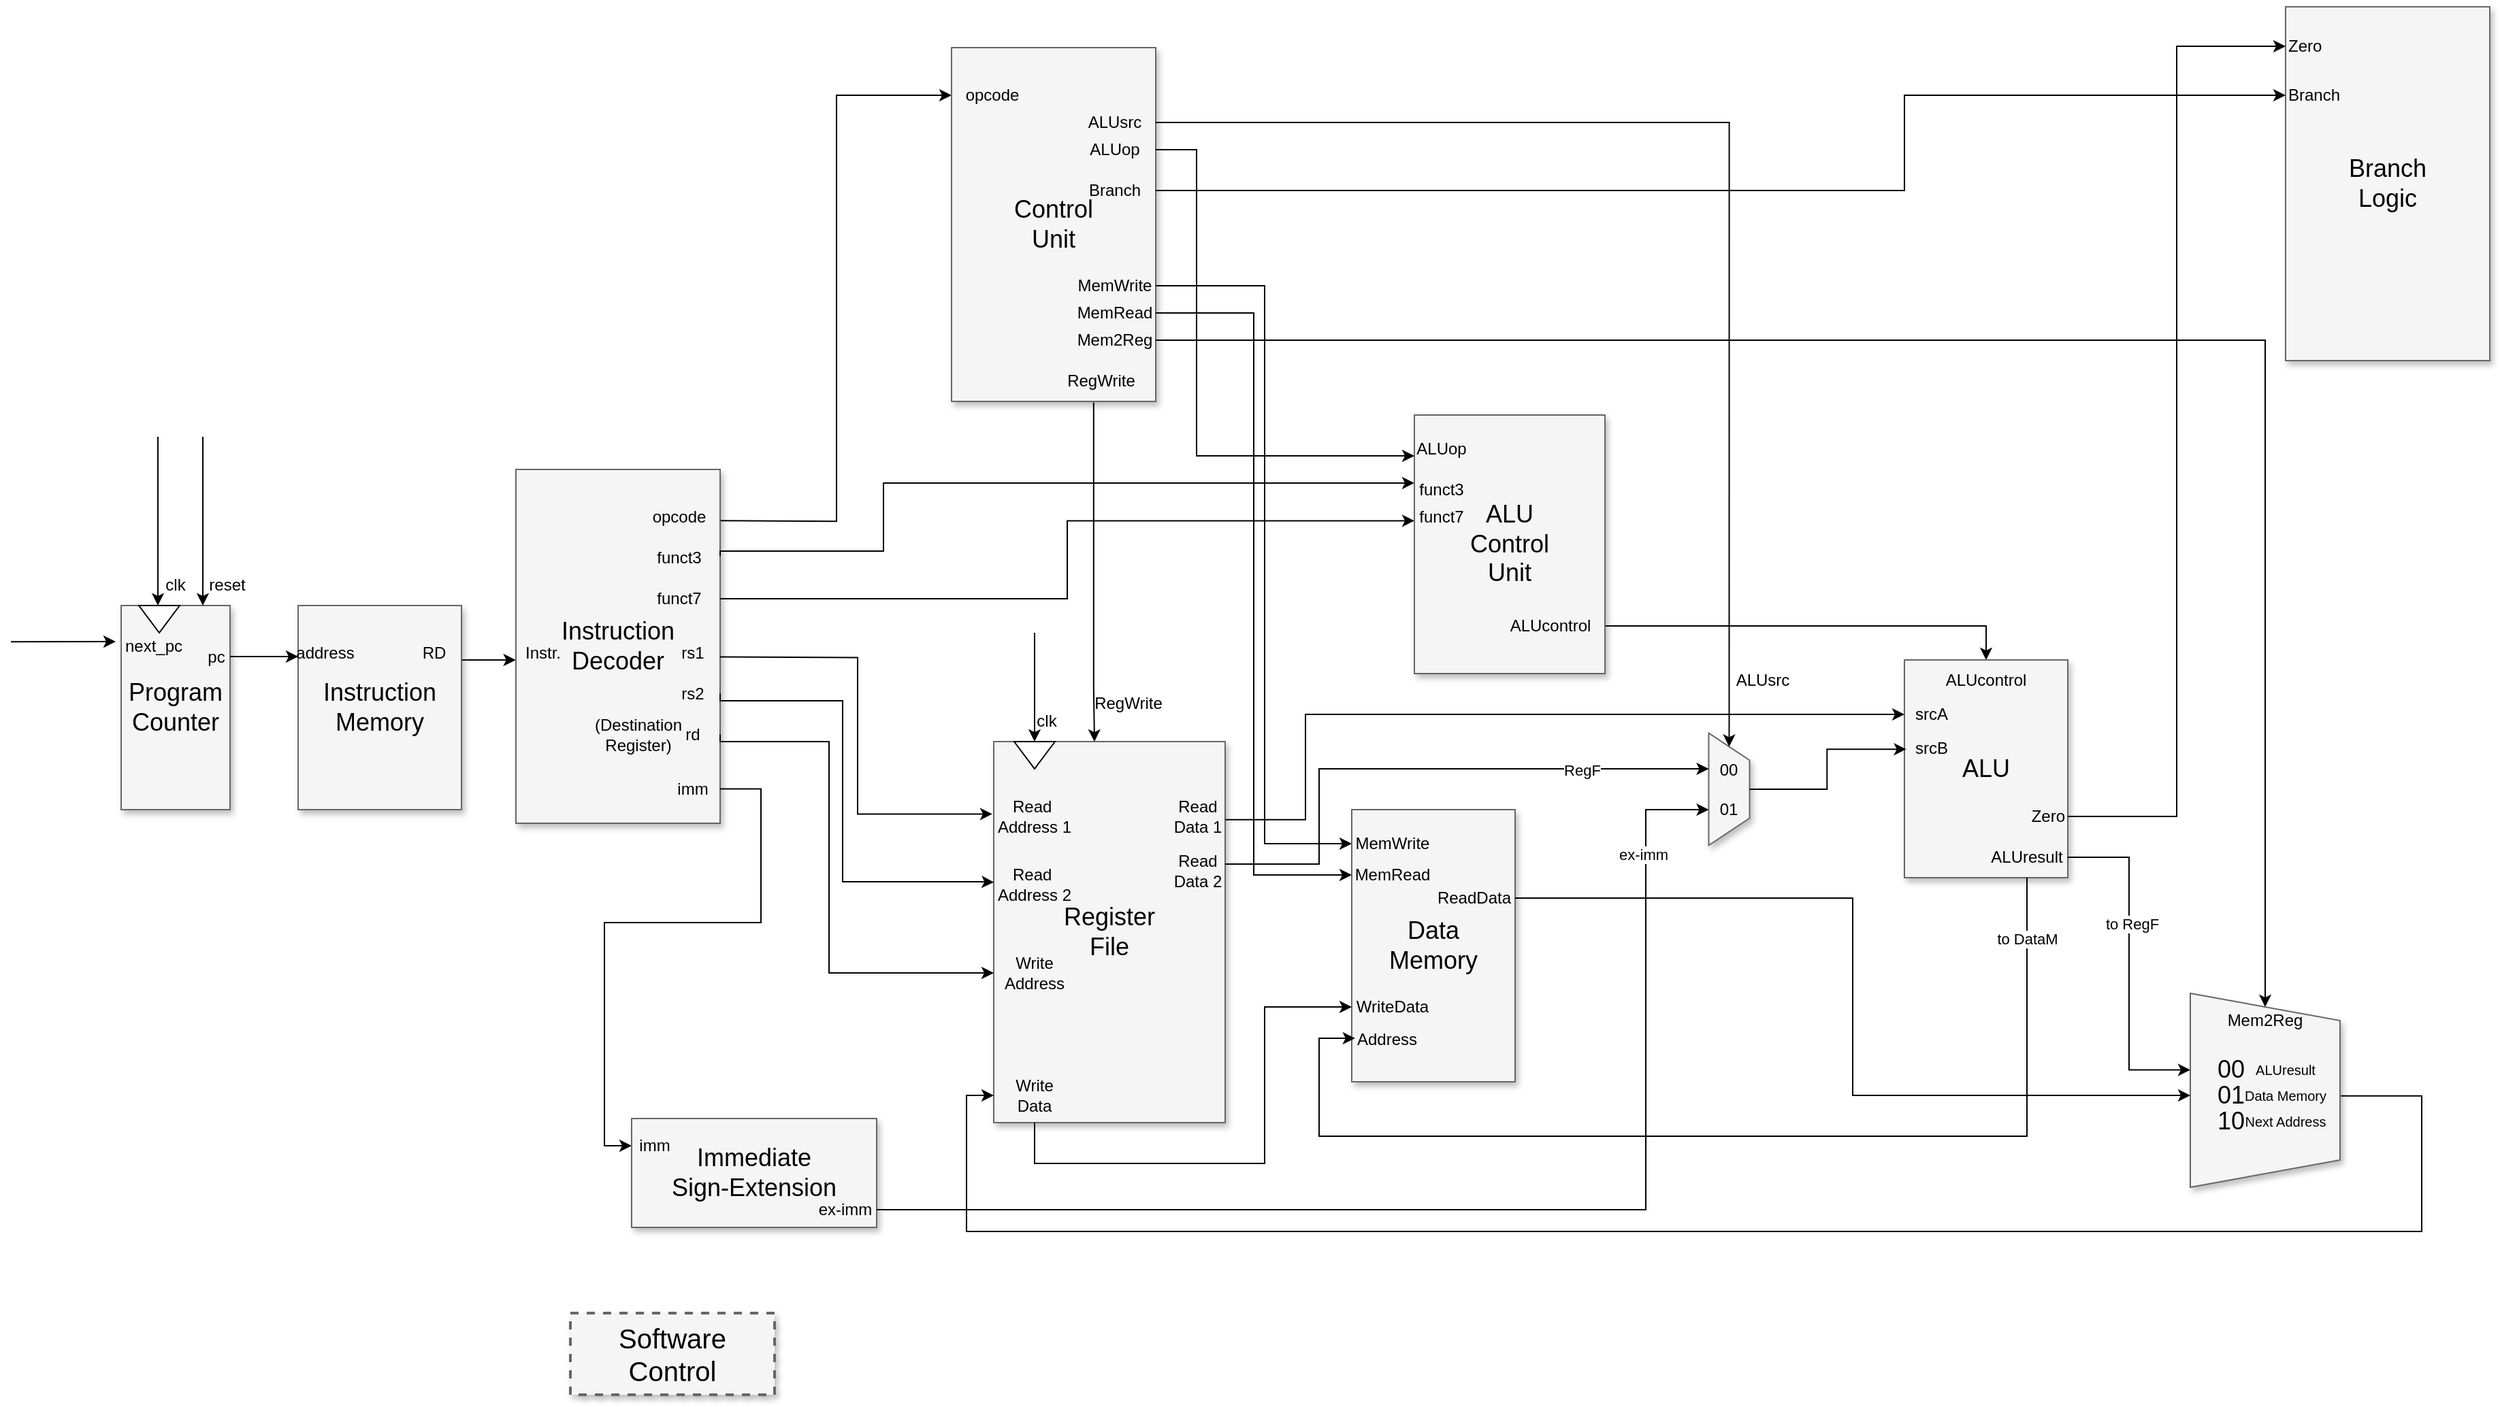 <mxfile version="25.0.3">
  <diagram name="Page-1" id="90a13364-a465-7bf4-72fc-28e22215d7a0">
    <mxGraphModel dx="2391" dy="6059" grid="1" gridSize="10" guides="1" tooltips="1" connect="1" arrows="1" fold="1" page="1" pageScale="1.5" pageWidth="4681" pageHeight="3300" background="none" math="0" shadow="0">
      <root>
        <mxCell id="0" style=";html=1;" />
        <mxCell id="1" style=";html=1;" parent="0" />
        <mxCell id="3a17f1ce550125da-1" value="Software Control" style="whiteSpace=wrap;html=1;shadow=1;fontSize=20;fillColor=#f5f5f5;strokeColor=#666666;strokeWidth=2;dashed=1;" parent="1" vertex="1">
          <mxGeometry x="900" y="930" width="150" height="60" as="geometry" />
        </mxCell>
        <mxCell id="F4LApp7SRapzV72RJLrX-4" style="edgeStyle=orthogonalEdgeStyle;rounded=0;orthogonalLoop=1;jettySize=auto;html=1;entryX=0.5;entryY=0;entryDx=0;entryDy=0;exitX=1;exitY=0.5;exitDx=0;exitDy=0;" parent="1" source="F4LApp7SRapzV72RJLrX-1" target="-hvyRLRQOOJ3VwnVLbOB-57" edge="1">
          <mxGeometry relative="1" as="geometry" />
        </mxCell>
        <mxCell id="F4LApp7SRapzV72RJLrX-8" value="" style="group" parent="1" vertex="1" connectable="0">
          <mxGeometry x="1211" y="510" width="180" height="280" as="geometry" />
        </mxCell>
        <mxCell id="3a17f1ce550125da-2" value="Register&lt;div&gt;File&lt;/div&gt;" style="whiteSpace=wrap;html=1;shadow=1;fontSize=18;fillColor=#f5f5f5;strokeColor=#666666;" parent="F4LApp7SRapzV72RJLrX-8" vertex="1">
          <mxGeometry width="170" height="280" as="geometry" />
        </mxCell>
        <mxCell id="JqTOLJbfiFGYhZ1s0W8t-2" value="" style="triangle;whiteSpace=wrap;html=1;rotation=90;" parent="F4LApp7SRapzV72RJLrX-8" vertex="1">
          <mxGeometry x="20" y="-5" width="20" height="30" as="geometry" />
        </mxCell>
        <mxCell id="JqTOLJbfiFGYhZ1s0W8t-5" value="Read&amp;nbsp;&lt;div&gt;Address 1&lt;/div&gt;" style="text;html=1;align=center;verticalAlign=middle;whiteSpace=wrap;rounded=0;" parent="F4LApp7SRapzV72RJLrX-8" vertex="1">
          <mxGeometry y="40" width="60" height="30" as="geometry" />
        </mxCell>
        <mxCell id="JqTOLJbfiFGYhZ1s0W8t-8" value="Read&amp;nbsp;&lt;div&gt;Address 2&lt;/div&gt;" style="text;html=1;align=center;verticalAlign=middle;whiteSpace=wrap;rounded=0;" parent="F4LApp7SRapzV72RJLrX-8" vertex="1">
          <mxGeometry y="90" width="60" height="30" as="geometry" />
        </mxCell>
        <mxCell id="JqTOLJbfiFGYhZ1s0W8t-10" value="Write&lt;div&gt;Address&lt;/div&gt;" style="text;html=1;align=center;verticalAlign=middle;whiteSpace=wrap;rounded=0;" parent="F4LApp7SRapzV72RJLrX-8" vertex="1">
          <mxGeometry y="150" width="60" height="40" as="geometry" />
        </mxCell>
        <mxCell id="JqTOLJbfiFGYhZ1s0W8t-13" value="Write&lt;div&gt;Data&lt;/div&gt;" style="text;html=1;align=center;verticalAlign=middle;whiteSpace=wrap;rounded=0;" parent="F4LApp7SRapzV72RJLrX-8" vertex="1">
          <mxGeometry y="240" width="60" height="40" as="geometry" />
        </mxCell>
        <mxCell id="JqTOLJbfiFGYhZ1s0W8t-16" value="Read&lt;br&gt;Data 1" style="text;html=1;align=center;verticalAlign=middle;whiteSpace=wrap;rounded=0;" parent="F4LApp7SRapzV72RJLrX-8" vertex="1">
          <mxGeometry x="120" y="40" width="60" height="30" as="geometry" />
        </mxCell>
        <mxCell id="JqTOLJbfiFGYhZ1s0W8t-17" value="Read&lt;br&gt;Data 2" style="text;html=1;align=center;verticalAlign=middle;whiteSpace=wrap;rounded=0;" parent="F4LApp7SRapzV72RJLrX-8" vertex="1">
          <mxGeometry x="120" y="80" width="60" height="30" as="geometry" />
        </mxCell>
        <mxCell id="JqTOLJbfiFGYhZ1s0W8t-6" style="edgeStyle=orthogonalEdgeStyle;rounded=0;orthogonalLoop=1;jettySize=auto;html=1;exitX=0.5;exitY=1;exitDx=0;exitDy=0;" parent="F4LApp7SRapzV72RJLrX-8" source="JqTOLJbfiFGYhZ1s0W8t-5" target="JqTOLJbfiFGYhZ1s0W8t-5" edge="1">
          <mxGeometry relative="1" as="geometry" />
        </mxCell>
        <mxCell id="F4LApp7SRapzV72RJLrX-10" value="" style="group" parent="1" vertex="1" connectable="0">
          <mxGeometry x="1211" y="426" width="60" height="84" as="geometry" />
        </mxCell>
        <mxCell id="JqTOLJbfiFGYhZ1s0W8t-1" value="" style="edgeStyle=elbowEdgeStyle;rounded=0;html=1;startArrow=none;startFill=0;jettySize=auto;orthogonalLoop=1;fontSize=18;elbow=vertical;entryX=0;entryY=0.5;entryDx=0;entryDy=0;" parent="F4LApp7SRapzV72RJLrX-10" target="JqTOLJbfiFGYhZ1s0W8t-2" edge="1">
          <mxGeometry relative="1" as="geometry">
            <Array as="points">
              <mxPoint x="29" y="30" />
            </Array>
            <mxPoint x="30" y="4" as="sourcePoint" />
            <mxPoint x="19" y="54" as="targetPoint" />
          </mxGeometry>
        </mxCell>
        <mxCell id="F4LApp7SRapzV72RJLrX-15" value="" style="group" parent="1" vertex="1" connectable="0">
          <mxGeometry x="1900" y="710" width="316.25" height="120" as="geometry" />
        </mxCell>
        <mxCell id="-hvyRLRQOOJ3VwnVLbOB-45" value="" style="group" parent="F4LApp7SRapzV72RJLrX-15" vertex="1" connectable="0">
          <mxGeometry x="190" width="126.25" height="120" as="geometry" />
        </mxCell>
        <mxCell id="F4LApp7SRapzV72RJLrX-11" value="" style="group" parent="-hvyRLRQOOJ3VwnVLbOB-45" vertex="1" connectable="0">
          <mxGeometry x="-3.553e-15" width="126.25" height="120" as="geometry" />
        </mxCell>
        <mxCell id="-hvyRLRQOOJ3VwnVLbOB-44" value="&lt;div&gt;&lt;br&gt;&lt;/div&gt;" style="text;html=1;align=center;verticalAlign=middle;whiteSpace=wrap;rounded=0;fontFamily=Helvetica;fontSize=18;fontColor=default;" parent="F4LApp7SRapzV72RJLrX-11" vertex="1">
          <mxGeometry x="3.553e-15" y="50" width="60" height="30" as="geometry" />
        </mxCell>
        <mxCell id="F4LApp7SRapzV72RJLrX-90" value="" style="group" parent="F4LApp7SRapzV72RJLrX-11" vertex="1" connectable="0">
          <mxGeometry width="126.25" height="120" as="geometry" />
        </mxCell>
        <mxCell id="-hvyRLRQOOJ3VwnVLbOB-43" value="" style="shape=trapezoid;perimeter=trapezoidPerimeter;whiteSpace=wrap;html=1;fixedSize=1;shadow=1;strokeColor=#666666;align=center;verticalAlign=middle;fontFamily=Helvetica;fontSize=18;fontColor=default;fillColor=#f5f5f5;rotation=90;" parent="F4LApp7SRapzV72RJLrX-90" vertex="1">
          <mxGeometry x="-16.25" y="1.25" width="142.5" height="110" as="geometry" />
        </mxCell>
        <mxCell id="F4LApp7SRapzV72RJLrX-87" value="&lt;span style=&quot;font-size: 18px;&quot;&gt;00&lt;/span&gt;" style="text;html=1;align=center;verticalAlign=middle;whiteSpace=wrap;rounded=0;" parent="F4LApp7SRapzV72RJLrX-90" vertex="1">
          <mxGeometry y="30" width="60" height="22.5" as="geometry" />
        </mxCell>
        <mxCell id="F4LApp7SRapzV72RJLrX-88" value="&lt;span style=&quot;font-size: 18px;&quot;&gt;01&lt;/span&gt;" style="text;html=1;align=center;verticalAlign=middle;whiteSpace=wrap;rounded=0;" parent="F4LApp7SRapzV72RJLrX-90" vertex="1">
          <mxGeometry y="48.75" width="60" height="22.5" as="geometry" />
        </mxCell>
        <mxCell id="F4LApp7SRapzV72RJLrX-89" value="&lt;span style=&quot;font-size: 18px;&quot;&gt;10&lt;/span&gt;" style="text;html=1;align=center;verticalAlign=middle;whiteSpace=wrap;rounded=0;" parent="F4LApp7SRapzV72RJLrX-90" vertex="1">
          <mxGeometry y="67.5" width="60" height="22.5" as="geometry" />
        </mxCell>
        <mxCell id="F4LApp7SRapzV72RJLrX-91" value="&lt;font style=&quot;font-size: 10px;&quot;&gt;ALUresult&lt;/font&gt;" style="text;html=1;align=center;verticalAlign=middle;whiteSpace=wrap;rounded=0;" parent="F4LApp7SRapzV72RJLrX-90" vertex="1">
          <mxGeometry x="40" y="30" width="60" height="22.5" as="geometry" />
        </mxCell>
        <mxCell id="F4LApp7SRapzV72RJLrX-92" value="&lt;font style=&quot;font-size: 10px;&quot;&gt;Data Memory&lt;/font&gt;" style="text;html=1;align=center;verticalAlign=middle;whiteSpace=wrap;rounded=0;" parent="F4LApp7SRapzV72RJLrX-90" vertex="1">
          <mxGeometry x="35" y="48.75" width="70" height="22.5" as="geometry" />
        </mxCell>
        <mxCell id="F4LApp7SRapzV72RJLrX-93" value="&lt;font style=&quot;font-size: 10px;&quot;&gt;Next Address&lt;/font&gt;" style="text;html=1;align=center;verticalAlign=middle;whiteSpace=wrap;rounded=0;" parent="F4LApp7SRapzV72RJLrX-90" vertex="1">
          <mxGeometry x="35" y="67.5" width="70" height="22.5" as="geometry" />
        </mxCell>
        <mxCell id="laC3dYbV331lfGwgBf-x-39" value="Mem2Reg" style="text;html=1;align=center;verticalAlign=middle;whiteSpace=wrap;rounded=0;" vertex="1" parent="F4LApp7SRapzV72RJLrX-90">
          <mxGeometry x="25" y="-10" width="60" height="30" as="geometry" />
        </mxCell>
        <mxCell id="F4LApp7SRapzV72RJLrX-17" value="" style="group" parent="1" vertex="1" connectable="0">
          <mxGeometry x="850" y="310" width="280" height="370" as="geometry" />
        </mxCell>
        <mxCell id="-hvyRLRQOOJ3VwnVLbOB-4" style="edgeStyle=orthogonalEdgeStyle;rounded=0;orthogonalLoop=1;jettySize=auto;html=1;entryX=0;entryY=0.5;entryDx=0;entryDy=0;" parent="F4LApp7SRapzV72RJLrX-17" target="-hvyRLRQOOJ3VwnVLbOB-49" edge="1">
          <mxGeometry relative="1" as="geometry">
            <mxPoint x="210" y="37.62" as="targetPoint" />
            <mxPoint x="160" y="37.62" as="sourcePoint" />
          </mxGeometry>
        </mxCell>
        <mxCell id="-hvyRLRQOOJ3VwnVLbOB-1" value="Instruction&lt;div&gt;Decoder&lt;/div&gt;" style="whiteSpace=wrap;html=1;shadow=1;fontSize=18;fillColor=#f5f5f5;strokeColor=#666666;" parent="F4LApp7SRapzV72RJLrX-17" vertex="1">
          <mxGeometry x="10" width="150" height="260" as="geometry" />
        </mxCell>
        <mxCell id="-hvyRLRQOOJ3VwnVLbOB-2" value="Instr." style="text;html=1;align=center;verticalAlign=middle;whiteSpace=wrap;rounded=0;" parent="F4LApp7SRapzV72RJLrX-17" vertex="1">
          <mxGeometry y="120" width="60" height="30" as="geometry" />
        </mxCell>
        <mxCell id="-hvyRLRQOOJ3VwnVLbOB-6" value="opcode" style="text;html=1;align=center;verticalAlign=middle;whiteSpace=wrap;rounded=0;" parent="F4LApp7SRapzV72RJLrX-17" vertex="1">
          <mxGeometry x="100" y="20" width="60" height="30" as="geometry" />
        </mxCell>
        <mxCell id="-hvyRLRQOOJ3VwnVLbOB-7" value="rs1" style="text;html=1;align=center;verticalAlign=middle;whiteSpace=wrap;rounded=0;" parent="F4LApp7SRapzV72RJLrX-17" vertex="1">
          <mxGeometry x="110" y="120" width="60" height="30" as="geometry" />
        </mxCell>
        <mxCell id="-hvyRLRQOOJ3VwnVLbOB-8" value="rs2" style="text;html=1;align=center;verticalAlign=middle;whiteSpace=wrap;rounded=0;" parent="F4LApp7SRapzV72RJLrX-17" vertex="1">
          <mxGeometry x="110" y="150" width="60" height="30" as="geometry" />
        </mxCell>
        <mxCell id="-hvyRLRQOOJ3VwnVLbOB-9" value="rd" style="text;html=1;align=center;verticalAlign=middle;whiteSpace=wrap;rounded=0;" parent="F4LApp7SRapzV72RJLrX-17" vertex="1">
          <mxGeometry x="110" y="180" width="60" height="30" as="geometry" />
        </mxCell>
        <mxCell id="-hvyRLRQOOJ3VwnVLbOB-10" value="imm" style="text;html=1;align=center;verticalAlign=middle;whiteSpace=wrap;rounded=0;" parent="F4LApp7SRapzV72RJLrX-17" vertex="1">
          <mxGeometry x="110" y="220" width="60" height="30" as="geometry" />
        </mxCell>
        <mxCell id="-hvyRLRQOOJ3VwnVLbOB-11" value="funct3" style="text;html=1;align=center;verticalAlign=middle;whiteSpace=wrap;rounded=0;" parent="F4LApp7SRapzV72RJLrX-17" vertex="1">
          <mxGeometry x="100" y="50" width="60" height="30" as="geometry" />
        </mxCell>
        <mxCell id="-hvyRLRQOOJ3VwnVLbOB-12" value="funct7" style="text;html=1;align=center;verticalAlign=middle;whiteSpace=wrap;rounded=0;" parent="F4LApp7SRapzV72RJLrX-17" vertex="1">
          <mxGeometry x="100" y="80" width="60" height="30" as="geometry" />
        </mxCell>
        <mxCell id="-hvyRLRQOOJ3VwnVLbOB-13" style="edgeStyle=orthogonalEdgeStyle;rounded=0;orthogonalLoop=1;jettySize=auto;html=1;entryX=0.167;entryY=0.333;entryDx=0;entryDy=0;entryPerimeter=0;" parent="F4LApp7SRapzV72RJLrX-17" target="-hvyRLRQOOJ3VwnVLbOB-64" edge="1">
          <mxGeometry relative="1" as="geometry">
            <mxPoint x="210" y="63.62" as="targetPoint" />
            <mxPoint x="160" y="63.62" as="sourcePoint" />
            <Array as="points">
              <mxPoint x="280" y="60" />
              <mxPoint x="280" y="10" />
            </Array>
          </mxGeometry>
        </mxCell>
        <mxCell id="-hvyRLRQOOJ3VwnVLbOB-17" style="edgeStyle=orthogonalEdgeStyle;rounded=0;orthogonalLoop=1;jettySize=auto;html=1;entryX=-0.006;entryY=0.19;entryDx=0;entryDy=0;entryPerimeter=0;" parent="F4LApp7SRapzV72RJLrX-17" target="3a17f1ce550125da-2" edge="1">
          <mxGeometry relative="1" as="geometry">
            <mxPoint x="210.0" y="137.81" as="targetPoint" />
            <mxPoint x="160" y="137.81" as="sourcePoint" />
          </mxGeometry>
        </mxCell>
        <mxCell id="-hvyRLRQOOJ3VwnVLbOB-18" style="edgeStyle=orthogonalEdgeStyle;rounded=0;orthogonalLoop=1;jettySize=auto;html=1;entryX=0.001;entryY=0.369;entryDx=0;entryDy=0;entryPerimeter=0;" parent="F4LApp7SRapzV72RJLrX-17" target="3a17f1ce550125da-2" edge="1">
          <mxGeometry relative="1" as="geometry">
            <mxPoint x="310" y="290" as="targetPoint" />
            <mxPoint x="160" y="164.81" as="sourcePoint" />
            <Array as="points">
              <mxPoint x="160" y="170" />
              <mxPoint x="250" y="170" />
              <mxPoint x="250" y="303" />
              <mxPoint x="350" y="303" />
            </Array>
          </mxGeometry>
        </mxCell>
        <mxCell id="-hvyRLRQOOJ3VwnVLbOB-19" style="edgeStyle=orthogonalEdgeStyle;rounded=0;orthogonalLoop=1;jettySize=auto;html=1;entryX=0;entryY=0.5;entryDx=0;entryDy=0;" parent="F4LApp7SRapzV72RJLrX-17" target="JqTOLJbfiFGYhZ1s0W8t-10" edge="1">
          <mxGeometry relative="1" as="geometry">
            <mxPoint x="210.0" y="194.81" as="targetPoint" />
            <mxPoint x="160" y="194.81" as="sourcePoint" />
            <Array as="points">
              <mxPoint x="160" y="200" />
              <mxPoint x="240" y="200" />
              <mxPoint x="240" y="370" />
            </Array>
          </mxGeometry>
        </mxCell>
        <mxCell id="-hvyRLRQOOJ3VwnVLbOB-20" style="edgeStyle=orthogonalEdgeStyle;rounded=0;orthogonalLoop=1;jettySize=auto;html=1;entryX=0;entryY=0.25;entryDx=0;entryDy=0;" parent="F4LApp7SRapzV72RJLrX-17" edge="1" target="laC3dYbV331lfGwgBf-x-15">
          <mxGeometry relative="1" as="geometry">
            <mxPoint x="210.0" y="234.81" as="targetPoint" />
            <mxPoint x="160" y="234.81" as="sourcePoint" />
            <Array as="points">
              <mxPoint x="190" y="235" />
              <mxPoint x="190" y="333" />
              <mxPoint x="75" y="333" />
              <mxPoint x="75" y="497" />
            </Array>
          </mxGeometry>
        </mxCell>
        <mxCell id="-hvyRLRQOOJ3VwnVLbOB-21" value="(Destination&lt;div&gt;Register)&lt;/div&gt;" style="text;html=1;align=center;verticalAlign=middle;whiteSpace=wrap;rounded=0;" parent="F4LApp7SRapzV72RJLrX-17" vertex="1">
          <mxGeometry x="70" y="180" width="60" height="30" as="geometry" />
        </mxCell>
        <mxCell id="3a17f1ce550125da-20" style="edgeStyle=elbowEdgeStyle;rounded=0;html=1;startArrow=none;startFill=0;jettySize=auto;orthogonalLoop=1;fontSize=18;elbow=vertical;entryX=-0.001;entryY=0.538;entryDx=0;entryDy=0;entryPerimeter=0;" parent="1" source="0RyyWnerKbfPe0gcl8zv-1" target="-hvyRLRQOOJ3VwnVLbOB-1" edge="1">
          <mxGeometry relative="1" as="geometry">
            <Array as="points">
              <mxPoint x="860" y="450" />
              <mxPoint x="970" y="480" />
            </Array>
            <mxPoint x="864" y="446" as="targetPoint" />
          </mxGeometry>
        </mxCell>
        <mxCell id="F4LApp7SRapzV72RJLrX-21" value="" style="group" parent="1" vertex="1" connectable="0">
          <mxGeometry x="489" y="286" width="189" height="274" as="geometry" />
        </mxCell>
        <mxCell id="3a17f1ce550125da-8" value="Program&lt;div&gt;Counter&lt;/div&gt;" style="whiteSpace=wrap;html=1;shadow=1;fontSize=18;fillColor=#f5f5f5;strokeColor=#666666;" parent="F4LApp7SRapzV72RJLrX-21" vertex="1">
          <mxGeometry x="81" y="124" width="80" height="150" as="geometry" />
        </mxCell>
        <mxCell id="0RyyWnerKbfPe0gcl8zv-6" value="" style="edgeStyle=elbowEdgeStyle;rounded=0;html=1;startArrow=none;startFill=0;jettySize=auto;orthogonalLoop=1;fontSize=18;elbow=vertical;" parent="F4LApp7SRapzV72RJLrX-21" edge="1">
          <mxGeometry relative="1" as="geometry">
            <Array as="points" />
            <mxPoint y="150.67" as="sourcePoint" />
            <mxPoint x="77" y="150.67" as="targetPoint" />
          </mxGeometry>
        </mxCell>
        <mxCell id="0RyyWnerKbfPe0gcl8zv-7" value="next_pc" style="text;html=1;align=center;verticalAlign=middle;whiteSpace=wrap;rounded=0;" parent="F4LApp7SRapzV72RJLrX-21" vertex="1">
          <mxGeometry x="75" y="139" width="60" height="30" as="geometry" />
        </mxCell>
        <mxCell id="0RyyWnerKbfPe0gcl8zv-8" value="pc" style="text;html=1;align=center;verticalAlign=middle;whiteSpace=wrap;rounded=0;" parent="F4LApp7SRapzV72RJLrX-21" vertex="1">
          <mxGeometry x="121" y="147" width="60" height="30" as="geometry" />
        </mxCell>
        <mxCell id="0RyyWnerKbfPe0gcl8zv-11" value="" style="triangle;whiteSpace=wrap;html=1;rotation=90;" parent="F4LApp7SRapzV72RJLrX-21" vertex="1">
          <mxGeometry x="99" y="119" width="20" height="30" as="geometry" />
        </mxCell>
        <mxCell id="F4LApp7SRapzV72RJLrX-19" value="" style="group" parent="F4LApp7SRapzV72RJLrX-21" vertex="1" connectable="0">
          <mxGeometry x="91" width="60" height="124" as="geometry" />
        </mxCell>
        <mxCell id="0RyyWnerKbfPe0gcl8zv-10" value="" style="edgeStyle=elbowEdgeStyle;rounded=0;html=1;startArrow=none;startFill=0;jettySize=auto;orthogonalLoop=1;fontSize=18;elbow=vertical;entryX=0.25;entryY=0;entryDx=0;entryDy=0;" parent="F4LApp7SRapzV72RJLrX-19" edge="1">
          <mxGeometry relative="1" as="geometry">
            <Array as="points">
              <mxPoint x="30" y="104" />
            </Array>
            <mxPoint x="17" as="sourcePoint" />
            <mxPoint x="17" y="124" as="targetPoint" />
          </mxGeometry>
        </mxCell>
        <mxCell id="0RyyWnerKbfPe0gcl8zv-12" value="clk" style="text;html=1;align=center;verticalAlign=middle;whiteSpace=wrap;rounded=0;" parent="F4LApp7SRapzV72RJLrX-19" vertex="1">
          <mxGeometry y="94" width="60" height="30" as="geometry" />
        </mxCell>
        <mxCell id="F4LApp7SRapzV72RJLrX-20" value="" style="group" parent="F4LApp7SRapzV72RJLrX-21" vertex="1" connectable="0">
          <mxGeometry x="129" width="60" height="124" as="geometry" />
        </mxCell>
        <mxCell id="0RyyWnerKbfPe0gcl8zv-13" value="" style="edgeStyle=elbowEdgeStyle;rounded=0;html=1;startArrow=none;startFill=0;jettySize=auto;orthogonalLoop=1;fontSize=18;elbow=vertical;entryX=0.75;entryY=0;entryDx=0;entryDy=0;" parent="F4LApp7SRapzV72RJLrX-20" target="3a17f1ce550125da-8" edge="1">
          <mxGeometry relative="1" as="geometry">
            <Array as="points" />
            <mxPoint x="12" as="sourcePoint" />
            <mxPoint x="67" y="70" as="targetPoint" />
          </mxGeometry>
        </mxCell>
        <mxCell id="0RyyWnerKbfPe0gcl8zv-14" value="reset" style="text;html=1;align=center;verticalAlign=middle;whiteSpace=wrap;rounded=0;" parent="F4LApp7SRapzV72RJLrX-20" vertex="1">
          <mxGeometry y="94" width="60" height="30" as="geometry" />
        </mxCell>
        <mxCell id="F4LApp7SRapzV72RJLrX-22" value="" style="group" parent="1" vertex="1" connectable="0">
          <mxGeometry x="690" y="410" width="140" height="150" as="geometry" />
        </mxCell>
        <mxCell id="0RyyWnerKbfPe0gcl8zv-1" value="Instruction&lt;div&gt;Memory&lt;/div&gt;" style="whiteSpace=wrap;html=1;shadow=1;fontSize=18;fillColor=#f5f5f5;strokeColor=#666666;" parent="F4LApp7SRapzV72RJLrX-22" vertex="1">
          <mxGeometry x="10" width="120" height="150" as="geometry" />
        </mxCell>
        <mxCell id="0RyyWnerKbfPe0gcl8zv-3" value="address" style="text;html=1;align=center;verticalAlign=middle;whiteSpace=wrap;rounded=0;" parent="F4LApp7SRapzV72RJLrX-22" vertex="1">
          <mxGeometry y="20" width="60" height="30" as="geometry" />
        </mxCell>
        <mxCell id="0RyyWnerKbfPe0gcl8zv-4" value="RD" style="text;html=1;align=center;verticalAlign=middle;whiteSpace=wrap;rounded=0;" parent="F4LApp7SRapzV72RJLrX-22" vertex="1">
          <mxGeometry x="80" y="20" width="60" height="30" as="geometry" />
        </mxCell>
        <mxCell id="0RyyWnerKbfPe0gcl8zv-2" value="" style="edgeStyle=elbowEdgeStyle;rounded=0;html=1;startArrow=none;startFill=0;jettySize=auto;orthogonalLoop=1;fontSize=18;elbow=vertical;exitX=1;exitY=0.25;exitDx=0;exitDy=0;entryX=0;entryY=0.25;entryDx=0;entryDy=0;" parent="1" source="3a17f1ce550125da-8" target="0RyyWnerKbfPe0gcl8zv-1" edge="1">
          <mxGeometry relative="1" as="geometry">
            <Array as="points" />
            <mxPoint x="616" y="445.0" as="sourcePoint" />
            <mxPoint x="693" y="445.0" as="targetPoint" />
          </mxGeometry>
        </mxCell>
        <mxCell id="F4LApp7SRapzV72RJLrX-28" value="" style="group" parent="1" vertex="1" connectable="0">
          <mxGeometry x="1180" width="180" height="510" as="geometry" />
        </mxCell>
        <mxCell id="-hvyRLRQOOJ3VwnVLbOB-47" value="Control&lt;div&gt;Unit&lt;/div&gt;" style="whiteSpace=wrap;html=1;shadow=1;fontSize=18;fillColor=#f5f5f5;strokeColor=#666666;" parent="F4LApp7SRapzV72RJLrX-28" vertex="1">
          <mxGeometry width="150" height="260" as="geometry" />
        </mxCell>
        <mxCell id="-hvyRLRQOOJ3VwnVLbOB-48" value="RegWrite" style="text;html=1;align=center;verticalAlign=middle;whiteSpace=wrap;rounded=0;" parent="F4LApp7SRapzV72RJLrX-28" vertex="1">
          <mxGeometry x="80" y="230" width="60" height="30" as="geometry" />
        </mxCell>
        <mxCell id="-hvyRLRQOOJ3VwnVLbOB-49" value="opcode" style="text;html=1;align=center;verticalAlign=middle;whiteSpace=wrap;rounded=0;" parent="F4LApp7SRapzV72RJLrX-28" vertex="1">
          <mxGeometry y="20" width="60" height="30" as="geometry" />
        </mxCell>
        <mxCell id="-hvyRLRQOOJ3VwnVLbOB-59" value="ALUop" style="text;html=1;align=center;verticalAlign=middle;whiteSpace=wrap;rounded=0;" parent="F4LApp7SRapzV72RJLrX-28" vertex="1">
          <mxGeometry x="90" y="60" width="60" height="30" as="geometry" />
        </mxCell>
        <mxCell id="F4LApp7SRapzV72RJLrX-9" value="" style="group" parent="F4LApp7SRapzV72RJLrX-28" vertex="1" connectable="0">
          <mxGeometry x="100" y="466.5" width="60" height="43.5" as="geometry" />
        </mxCell>
        <mxCell id="F4LApp7SRapzV72RJLrX-7" value="" style="group" parent="F4LApp7SRapzV72RJLrX-9" vertex="1" connectable="0">
          <mxGeometry width="60" height="37" as="geometry" />
        </mxCell>
        <mxCell id="JqTOLJbfiFGYhZ1s0W8t-15" value="RegWrite" style="text;html=1;align=center;verticalAlign=middle;whiteSpace=wrap;rounded=0;" parent="F4LApp7SRapzV72RJLrX-7" vertex="1">
          <mxGeometry width="60" height="30" as="geometry" />
        </mxCell>
        <mxCell id="JqTOLJbfiFGYhZ1s0W8t-14" value="" style="edgeStyle=elbowEdgeStyle;rounded=0;html=1;startArrow=none;startFill=0;jettySize=auto;orthogonalLoop=1;fontSize=18;elbow=vertical;exitX=0.696;exitY=1.003;exitDx=0;exitDy=0;exitPerimeter=0;" parent="F4LApp7SRapzV72RJLrX-9" source="-hvyRLRQOOJ3VwnVLbOB-47" edge="1">
          <mxGeometry relative="1" as="geometry">
            <Array as="points">
              <mxPoint x="10" y="3.5" />
            </Array>
            <mxPoint x="1" y="-96.5" as="sourcePoint" />
            <mxPoint x="5" y="43.5" as="targetPoint" />
          </mxGeometry>
        </mxCell>
        <mxCell id="JqTOLJbfiFGYhZ1s0W8t-3" value="clk" style="text;html=1;align=center;verticalAlign=middle;whiteSpace=wrap;rounded=0;" parent="F4LApp7SRapzV72RJLrX-28" vertex="1">
          <mxGeometry x="40" y="480" width="60" height="30" as="geometry" />
        </mxCell>
        <mxCell id="F4LApp7SRapzV72RJLrX-56" value="MemRead" style="text;html=1;align=center;verticalAlign=middle;whiteSpace=wrap;rounded=0;" parent="F4LApp7SRapzV72RJLrX-28" vertex="1">
          <mxGeometry x="90" y="180" width="60" height="30" as="geometry" />
        </mxCell>
        <mxCell id="F4LApp7SRapzV72RJLrX-73" value="MemWrite" style="text;html=1;align=center;verticalAlign=middle;whiteSpace=wrap;rounded=0;" parent="F4LApp7SRapzV72RJLrX-28" vertex="1">
          <mxGeometry x="90" y="160" width="60" height="30" as="geometry" />
        </mxCell>
        <mxCell id="laC3dYbV331lfGwgBf-x-33" value="ALUsrc" style="text;html=1;align=center;verticalAlign=middle;whiteSpace=wrap;rounded=0;" vertex="1" parent="F4LApp7SRapzV72RJLrX-28">
          <mxGeometry x="90" y="40" width="60" height="30" as="geometry" />
        </mxCell>
        <mxCell id="laC3dYbV331lfGwgBf-x-37" value="Mem2Reg" style="text;html=1;align=center;verticalAlign=middle;whiteSpace=wrap;rounded=0;" vertex="1" parent="F4LApp7SRapzV72RJLrX-28">
          <mxGeometry x="90" y="200" width="60" height="30" as="geometry" />
        </mxCell>
        <mxCell id="laC3dYbV331lfGwgBf-x-40" value="Branch" style="text;html=1;align=center;verticalAlign=middle;whiteSpace=wrap;rounded=0;" vertex="1" parent="F4LApp7SRapzV72RJLrX-28">
          <mxGeometry x="90" y="90" width="60" height="30" as="geometry" />
        </mxCell>
        <mxCell id="F4LApp7SRapzV72RJLrX-57" value="" style="group" parent="1" vertex="1" connectable="0">
          <mxGeometry x="1470" y="560" width="124" height="200" as="geometry" />
        </mxCell>
        <mxCell id="3a17f1ce550125da-4" value="Data&lt;div&gt;Memory&lt;/div&gt;" style="whiteSpace=wrap;html=1;shadow=1;fontSize=18;fillColor=#f5f5f5;strokeColor=#666666;" parent="F4LApp7SRapzV72RJLrX-57" vertex="1">
          <mxGeometry x="4" width="120" height="200" as="geometry" />
        </mxCell>
        <mxCell id="F4LApp7SRapzV72RJLrX-40" value="Address" style="text;html=1;align=center;verticalAlign=middle;whiteSpace=wrap;rounded=0;" parent="F4LApp7SRapzV72RJLrX-57" vertex="1">
          <mxGeometry y="154" width="60" height="30" as="geometry" />
        </mxCell>
        <mxCell id="F4LApp7SRapzV72RJLrX-41" value="WriteData" style="text;html=1;align=center;verticalAlign=middle;whiteSpace=wrap;rounded=0;" parent="F4LApp7SRapzV72RJLrX-57" vertex="1">
          <mxGeometry x="4" y="130" width="60" height="30" as="geometry" />
        </mxCell>
        <mxCell id="F4LApp7SRapzV72RJLrX-42" value="MemWrite" style="text;html=1;align=center;verticalAlign=middle;whiteSpace=wrap;rounded=0;" parent="F4LApp7SRapzV72RJLrX-57" vertex="1">
          <mxGeometry x="4" y="10" width="60" height="30" as="geometry" />
        </mxCell>
        <mxCell id="F4LApp7SRapzV72RJLrX-43" value="MemRead" style="text;html=1;align=center;verticalAlign=middle;whiteSpace=wrap;rounded=0;" parent="F4LApp7SRapzV72RJLrX-57" vertex="1">
          <mxGeometry x="4" y="33" width="60" height="30" as="geometry" />
        </mxCell>
        <mxCell id="F4LApp7SRapzV72RJLrX-44" value="ReadData" style="text;html=1;align=center;verticalAlign=middle;whiteSpace=wrap;rounded=0;" parent="F4LApp7SRapzV72RJLrX-57" vertex="1">
          <mxGeometry x="64" y="50" width="60" height="30" as="geometry" />
        </mxCell>
        <mxCell id="F4LApp7SRapzV72RJLrX-58" value="" style="group" parent="1" vertex="1" connectable="0">
          <mxGeometry x="1880" y="450" width="120" height="160" as="geometry" />
        </mxCell>
        <mxCell id="-hvyRLRQOOJ3VwnVLbOB-57" value="ALU" style="whiteSpace=wrap;html=1;shadow=1;fontSize=18;fillColor=#f5f5f5;strokeColor=#666666;resizeWidth=0;comic=0;rotatable=1;treeFolding=0;collapsible=0;dropTarget=0;container=0;noLabel=0;portConstraintRotation=0;gradientColor=none;" parent="F4LApp7SRapzV72RJLrX-58" vertex="1">
          <mxGeometry width="120" height="160" as="geometry" />
        </mxCell>
        <mxCell id="F4LApp7SRapzV72RJLrX-6" value="ALUcontrol" style="text;html=1;align=center;verticalAlign=middle;whiteSpace=wrap;rounded=0;" parent="F4LApp7SRapzV72RJLrX-58" vertex="1">
          <mxGeometry x="30" width="60" height="30" as="geometry" />
        </mxCell>
        <mxCell id="F4LApp7SRapzV72RJLrX-85" value="ALUresult" style="text;html=1;align=center;verticalAlign=middle;whiteSpace=wrap;rounded=0;" parent="F4LApp7SRapzV72RJLrX-58" vertex="1">
          <mxGeometry x="60" y="130" width="60" height="30" as="geometry" />
        </mxCell>
        <mxCell id="laC3dYbV331lfGwgBf-x-6" value="srcA" style="text;html=1;align=center;verticalAlign=middle;whiteSpace=wrap;rounded=0;" vertex="1" parent="F4LApp7SRapzV72RJLrX-58">
          <mxGeometry x="-10" y="25" width="60" height="30" as="geometry" />
        </mxCell>
        <mxCell id="laC3dYbV331lfGwgBf-x-7" value="srcB" style="text;html=1;align=center;verticalAlign=middle;whiteSpace=wrap;rounded=0;" vertex="1" parent="F4LApp7SRapzV72RJLrX-58">
          <mxGeometry x="-10" y="50" width="60" height="30" as="geometry" />
        </mxCell>
        <mxCell id="laC3dYbV331lfGwgBf-x-29" value="Zero" style="text;html=1;align=right;verticalAlign=middle;whiteSpace=wrap;rounded=0;" vertex="1" parent="F4LApp7SRapzV72RJLrX-58">
          <mxGeometry x="60" y="100" width="60" height="30" as="geometry" />
        </mxCell>
        <mxCell id="F4LApp7SRapzV72RJLrX-61" value="" style="group" parent="1" vertex="1" connectable="0">
          <mxGeometry x="1510" y="270" width="150" height="190" as="geometry" />
        </mxCell>
        <mxCell id="-hvyRLRQOOJ3VwnVLbOB-56" value="ALU&lt;div&gt;Control&lt;/div&gt;&lt;div&gt;Unit&lt;/div&gt;" style="whiteSpace=wrap;html=1;shadow=1;fontSize=18;fillColor=#f5f5f5;strokeColor=#666666;" parent="F4LApp7SRapzV72RJLrX-61" vertex="1">
          <mxGeometry x="10" width="140" height="190" as="geometry" />
        </mxCell>
        <mxCell id="-hvyRLRQOOJ3VwnVLbOB-61" value="ALUop" style="text;html=1;align=center;verticalAlign=middle;whiteSpace=wrap;rounded=0;" parent="F4LApp7SRapzV72RJLrX-61" vertex="1">
          <mxGeometry y="10" width="60" height="30" as="geometry" />
        </mxCell>
        <mxCell id="-hvyRLRQOOJ3VwnVLbOB-64" value="funct3" style="text;html=1;align=center;verticalAlign=middle;whiteSpace=wrap;rounded=0;" parent="F4LApp7SRapzV72RJLrX-61" vertex="1">
          <mxGeometry y="40" width="60" height="30" as="geometry" />
        </mxCell>
        <mxCell id="-hvyRLRQOOJ3VwnVLbOB-65" value="funct7" style="text;html=1;align=center;verticalAlign=middle;whiteSpace=wrap;rounded=0;" parent="F4LApp7SRapzV72RJLrX-61" vertex="1">
          <mxGeometry y="60" width="60" height="30" as="geometry" />
        </mxCell>
        <mxCell id="F4LApp7SRapzV72RJLrX-1" value="ALUcontrol" style="text;html=1;align=center;verticalAlign=middle;whiteSpace=wrap;rounded=0;" parent="F4LApp7SRapzV72RJLrX-61" vertex="1">
          <mxGeometry x="80" y="140" width="60" height="30" as="geometry" />
        </mxCell>
        <mxCell id="-hvyRLRQOOJ3VwnVLbOB-15" style="edgeStyle=orthogonalEdgeStyle;rounded=0;orthogonalLoop=1;jettySize=auto;html=1;entryX=0;entryY=0.409;entryDx=0;entryDy=0;entryPerimeter=0;" parent="1" source="-hvyRLRQOOJ3VwnVLbOB-12" target="-hvyRLRQOOJ3VwnVLbOB-56" edge="1">
          <mxGeometry relative="1" as="geometry">
            <mxPoint x="1060.0" y="402" as="targetPoint" />
          </mxGeometry>
        </mxCell>
        <mxCell id="-hvyRLRQOOJ3VwnVLbOB-66" style="edgeStyle=orthogonalEdgeStyle;rounded=0;orthogonalLoop=1;jettySize=auto;html=1;entryX=0.167;entryY=0.667;entryDx=0;entryDy=0;entryPerimeter=0;fontFamily=Helvetica;fontSize=18;fontColor=default;" parent="1" source="-hvyRLRQOOJ3VwnVLbOB-59" target="-hvyRLRQOOJ3VwnVLbOB-61" edge="1">
          <mxGeometry relative="1" as="geometry">
            <Array as="points">
              <mxPoint x="1360" y="75" />
              <mxPoint x="1360" y="300" />
            </Array>
          </mxGeometry>
        </mxCell>
        <mxCell id="F4LApp7SRapzV72RJLrX-75" style="edgeStyle=orthogonalEdgeStyle;rounded=0;orthogonalLoop=1;jettySize=auto;html=1;entryX=0;entryY=0.5;entryDx=0;entryDy=0;" parent="1" source="F4LApp7SRapzV72RJLrX-56" target="F4LApp7SRapzV72RJLrX-43" edge="1">
          <mxGeometry relative="1" as="geometry" />
        </mxCell>
        <mxCell id="F4LApp7SRapzV72RJLrX-78" style="edgeStyle=orthogonalEdgeStyle;rounded=0;orthogonalLoop=1;jettySize=auto;html=1;entryX=0;entryY=0.5;entryDx=0;entryDy=0;" parent="1" source="F4LApp7SRapzV72RJLrX-44" target="F4LApp7SRapzV72RJLrX-88" edge="1">
          <mxGeometry relative="1" as="geometry">
            <mxPoint x="2030" y="720" as="targetPoint" />
          </mxGeometry>
        </mxCell>
        <mxCell id="F4LApp7SRapzV72RJLrX-95" style="edgeStyle=orthogonalEdgeStyle;rounded=0;orthogonalLoop=1;jettySize=auto;html=1;entryX=0;entryY=0.5;entryDx=0;entryDy=0;exitX=0.529;exitY=-0.006;exitDx=0;exitDy=0;exitPerimeter=0;" parent="1" source="-hvyRLRQOOJ3VwnVLbOB-43" target="JqTOLJbfiFGYhZ1s0W8t-13" edge="1">
          <mxGeometry relative="1" as="geometry">
            <Array as="points">
              <mxPoint x="2260" y="770" />
              <mxPoint x="2260" y="870" />
              <mxPoint x="1191" y="870" />
              <mxPoint x="1191" y="770" />
            </Array>
          </mxGeometry>
        </mxCell>
        <mxCell id="laC3dYbV331lfGwgBf-x-2" style="edgeStyle=orthogonalEdgeStyle;rounded=0;orthogonalLoop=1;jettySize=auto;html=1;entryX=0;entryY=0.5;entryDx=0;entryDy=0;" edge="1" parent="1" source="F4LApp7SRapzV72RJLrX-85" target="F4LApp7SRapzV72RJLrX-87">
          <mxGeometry relative="1" as="geometry" />
        </mxCell>
        <mxCell id="laC3dYbV331lfGwgBf-x-4" value="to RegF" style="edgeLabel;html=1;align=center;verticalAlign=middle;resizable=0;points=[];" vertex="1" connectable="0" parent="laC3dYbV331lfGwgBf-x-2">
          <mxGeometry x="-0.242" y="2" relative="1" as="geometry">
            <mxPoint as="offset" />
          </mxGeometry>
        </mxCell>
        <mxCell id="laC3dYbV331lfGwgBf-x-3" style="edgeStyle=orthogonalEdgeStyle;rounded=0;orthogonalLoop=1;jettySize=auto;html=1;entryX=0.02;entryY=0.84;entryDx=0;entryDy=0;entryPerimeter=0;" edge="1" parent="1" source="F4LApp7SRapzV72RJLrX-85" target="3a17f1ce550125da-4">
          <mxGeometry relative="1" as="geometry">
            <Array as="points">
              <mxPoint x="1970" y="800" />
              <mxPoint x="1450" y="800" />
              <mxPoint x="1450" y="728" />
            </Array>
          </mxGeometry>
        </mxCell>
        <mxCell id="laC3dYbV331lfGwgBf-x-5" value="to DataM" style="edgeLabel;html=1;align=center;verticalAlign=middle;resizable=0;points=[];" vertex="1" connectable="0" parent="laC3dYbV331lfGwgBf-x-3">
          <mxGeometry x="-0.89" relative="1" as="geometry">
            <mxPoint as="offset" />
          </mxGeometry>
        </mxCell>
        <mxCell id="laC3dYbV331lfGwgBf-x-8" style="edgeStyle=orthogonalEdgeStyle;rounded=0;orthogonalLoop=1;jettySize=auto;html=1;entryX=0;entryY=0.25;entryDx=0;entryDy=0;exitX=1.001;exitY=0.205;exitDx=0;exitDy=0;exitPerimeter=0;" edge="1" parent="1" source="3a17f1ce550125da-2" target="-hvyRLRQOOJ3VwnVLbOB-57">
          <mxGeometry relative="1" as="geometry">
            <Array as="points">
              <mxPoint x="1440" y="567" />
              <mxPoint x="1440" y="490" />
            </Array>
          </mxGeometry>
        </mxCell>
        <mxCell id="laC3dYbV331lfGwgBf-x-9" style="edgeStyle=orthogonalEdgeStyle;rounded=0;orthogonalLoop=1;jettySize=auto;html=1;entryX=0;entryY=0.5;entryDx=0;entryDy=0;" edge="1" parent="1" source="JqTOLJbfiFGYhZ1s0W8t-13" target="F4LApp7SRapzV72RJLrX-41">
          <mxGeometry relative="1" as="geometry">
            <Array as="points">
              <mxPoint x="1241" y="820" />
              <mxPoint x="1410" y="820" />
              <mxPoint x="1410" y="705" />
            </Array>
          </mxGeometry>
        </mxCell>
        <mxCell id="laC3dYbV331lfGwgBf-x-10" style="edgeStyle=orthogonalEdgeStyle;rounded=0;orthogonalLoop=1;jettySize=auto;html=1;entryX=0;entryY=0.5;entryDx=0;entryDy=0;" edge="1" parent="1" source="F4LApp7SRapzV72RJLrX-73" target="F4LApp7SRapzV72RJLrX-42">
          <mxGeometry relative="1" as="geometry">
            <Array as="points">
              <mxPoint x="1410" y="175" />
              <mxPoint x="1410" y="585" />
            </Array>
          </mxGeometry>
        </mxCell>
        <mxCell id="laC3dYbV331lfGwgBf-x-11" value="" style="shape=trapezoid;perimeter=trapezoidPerimeter;whiteSpace=wrap;html=1;fixedSize=1;shadow=1;strokeColor=#666666;align=center;verticalAlign=middle;fontFamily=Helvetica;fontSize=18;fontColor=default;fillColor=#f5f5f5;rotation=90;" vertex="1" parent="1">
          <mxGeometry x="1710" y="530" width="82.5" height="30" as="geometry" />
        </mxCell>
        <mxCell id="laC3dYbV331lfGwgBf-x-13" style="edgeStyle=orthogonalEdgeStyle;rounded=0;orthogonalLoop=1;jettySize=auto;html=1;entryX=0.25;entryY=0;entryDx=0;entryDy=0;" edge="1" parent="1" source="3a17f1ce550125da-2" target="laC3dYbV331lfGwgBf-x-20">
          <mxGeometry relative="1" as="geometry">
            <Array as="points">
              <mxPoint x="1450" y="600" />
              <mxPoint x="1450" y="530" />
            </Array>
          </mxGeometry>
        </mxCell>
        <mxCell id="laC3dYbV331lfGwgBf-x-21" value="RegF" style="edgeLabel;html=1;align=center;verticalAlign=middle;resizable=0;points=[];" vertex="1" connectable="0" parent="laC3dYbV331lfGwgBf-x-13">
          <mxGeometry x="0.561" y="-1" relative="1" as="geometry">
            <mxPoint as="offset" />
          </mxGeometry>
        </mxCell>
        <mxCell id="laC3dYbV331lfGwgBf-x-14" value="" style="group" vertex="1" connectable="0" parent="1">
          <mxGeometry x="930" y="797" width="210" height="70" as="geometry" />
        </mxCell>
        <mxCell id="laC3dYbV331lfGwgBf-x-15" value="&lt;div&gt;Immediate&lt;/div&gt;&lt;div&gt;Sign-Extension&lt;/div&gt;" style="whiteSpace=wrap;html=1;shadow=1;fontSize=18;fillColor=#f5f5f5;strokeColor=#666666;" vertex="1" parent="laC3dYbV331lfGwgBf-x-14">
          <mxGeometry x="15" y="-10" width="180" height="80" as="geometry" />
        </mxCell>
        <mxCell id="laC3dYbV331lfGwgBf-x-16" value="imm" style="text;html=1;align=center;verticalAlign=middle;whiteSpace=wrap;rounded=0;" vertex="1" parent="laC3dYbV331lfGwgBf-x-14">
          <mxGeometry x="-13" y="3.003" width="90" height="14" as="geometry" />
        </mxCell>
        <mxCell id="laC3dYbV331lfGwgBf-x-17" value="ex-imm" style="text;html=1;align=center;verticalAlign=middle;whiteSpace=wrap;rounded=0;" vertex="1" parent="laC3dYbV331lfGwgBf-x-14">
          <mxGeometry x="127" y="50.003" width="90" height="14" as="geometry" />
        </mxCell>
        <mxCell id="laC3dYbV331lfGwgBf-x-19" style="edgeStyle=orthogonalEdgeStyle;rounded=0;orthogonalLoop=1;jettySize=auto;html=1;entryX=0.25;entryY=1;entryDx=0;entryDy=0;" edge="1" parent="1" target="laC3dYbV331lfGwgBf-x-20">
          <mxGeometry relative="1" as="geometry">
            <mxPoint x="1125" y="854.029" as="sourcePoint" />
            <mxPoint x="1736.25" y="569.625" as="targetPoint" />
            <Array as="points">
              <mxPoint x="1690" y="854" />
              <mxPoint x="1690" y="560" />
            </Array>
          </mxGeometry>
        </mxCell>
        <mxCell id="laC3dYbV331lfGwgBf-x-22" value="ex-imm" style="edgeLabel;html=1;align=center;verticalAlign=middle;resizable=0;points=[];" vertex="1" connectable="0" parent="laC3dYbV331lfGwgBf-x-19">
          <mxGeometry x="0.826" y="2" relative="1" as="geometry">
            <mxPoint as="offset" />
          </mxGeometry>
        </mxCell>
        <mxCell id="laC3dYbV331lfGwgBf-x-20" value="00&lt;div&gt;&lt;br&gt;&lt;div&gt;01&lt;/div&gt;&lt;/div&gt;" style="text;html=1;align=center;verticalAlign=middle;whiteSpace=wrap;rounded=0;" vertex="1" parent="1">
          <mxGeometry x="1721.25" y="530" width="60" height="30" as="geometry" />
        </mxCell>
        <mxCell id="laC3dYbV331lfGwgBf-x-23" style="edgeStyle=orthogonalEdgeStyle;rounded=0;orthogonalLoop=1;jettySize=auto;html=1;entryX=0.011;entryY=0.41;entryDx=0;entryDy=0;entryPerimeter=0;" edge="1" parent="1" source="laC3dYbV331lfGwgBf-x-11" target="-hvyRLRQOOJ3VwnVLbOB-57">
          <mxGeometry relative="1" as="geometry" />
        </mxCell>
        <mxCell id="laC3dYbV331lfGwgBf-x-31" value="" style="group" vertex="1" connectable="0" parent="1">
          <mxGeometry x="2160" y="-30" width="150" height="260" as="geometry" />
        </mxCell>
        <mxCell id="laC3dYbV331lfGwgBf-x-27" value="Branch&lt;div&gt;Logic&lt;/div&gt;" style="whiteSpace=wrap;html=1;shadow=1;fontSize=18;fillColor=#f5f5f5;strokeColor=#666666;" vertex="1" parent="laC3dYbV331lfGwgBf-x-31">
          <mxGeometry width="150" height="260" as="geometry" />
        </mxCell>
        <mxCell id="laC3dYbV331lfGwgBf-x-28" value="Zero" style="text;html=1;align=left;verticalAlign=middle;whiteSpace=wrap;rounded=0;" vertex="1" parent="laC3dYbV331lfGwgBf-x-31">
          <mxGeometry y="14" width="60" height="30" as="geometry" />
        </mxCell>
        <mxCell id="laC3dYbV331lfGwgBf-x-42" value="Branch" style="text;html=1;align=left;verticalAlign=middle;whiteSpace=wrap;rounded=0;" vertex="1" parent="laC3dYbV331lfGwgBf-x-31">
          <mxGeometry y="50" width="60" height="30" as="geometry" />
        </mxCell>
        <mxCell id="laC3dYbV331lfGwgBf-x-32" style="edgeStyle=orthogonalEdgeStyle;rounded=0;orthogonalLoop=1;jettySize=auto;html=1;entryX=0;entryY=0.5;entryDx=0;entryDy=0;" edge="1" parent="1" source="laC3dYbV331lfGwgBf-x-29" target="laC3dYbV331lfGwgBf-x-28">
          <mxGeometry relative="1" as="geometry" />
        </mxCell>
        <mxCell id="laC3dYbV331lfGwgBf-x-34" style="edgeStyle=orthogonalEdgeStyle;rounded=0;orthogonalLoop=1;jettySize=auto;html=1;entryX=0;entryY=0.5;entryDx=0;entryDy=0;" edge="1" parent="1" source="laC3dYbV331lfGwgBf-x-33" target="laC3dYbV331lfGwgBf-x-11">
          <mxGeometry relative="1" as="geometry" />
        </mxCell>
        <mxCell id="laC3dYbV331lfGwgBf-x-36" value="ALUsrc" style="text;html=1;align=center;verticalAlign=middle;whiteSpace=wrap;rounded=0;" vertex="1" parent="1">
          <mxGeometry x="1746" y="450" width="60" height="30" as="geometry" />
        </mxCell>
        <mxCell id="laC3dYbV331lfGwgBf-x-38" style="edgeStyle=orthogonalEdgeStyle;rounded=0;orthogonalLoop=1;jettySize=auto;html=1;entryX=0;entryY=0.5;entryDx=0;entryDy=0;" edge="1" parent="1" source="laC3dYbV331lfGwgBf-x-37" target="-hvyRLRQOOJ3VwnVLbOB-43">
          <mxGeometry relative="1" as="geometry">
            <Array as="points">
              <mxPoint x="2145" y="215" />
            </Array>
          </mxGeometry>
        </mxCell>
        <mxCell id="laC3dYbV331lfGwgBf-x-41" style="edgeStyle=orthogonalEdgeStyle;rounded=0;orthogonalLoop=1;jettySize=auto;html=1;entryX=0;entryY=0.25;entryDx=0;entryDy=0;" edge="1" parent="1" source="laC3dYbV331lfGwgBf-x-40" target="laC3dYbV331lfGwgBf-x-27">
          <mxGeometry relative="1" as="geometry">
            <Array as="points">
              <mxPoint x="1880" y="105" />
              <mxPoint x="1880" y="35" />
            </Array>
          </mxGeometry>
        </mxCell>
      </root>
    </mxGraphModel>
  </diagram>
</mxfile>
